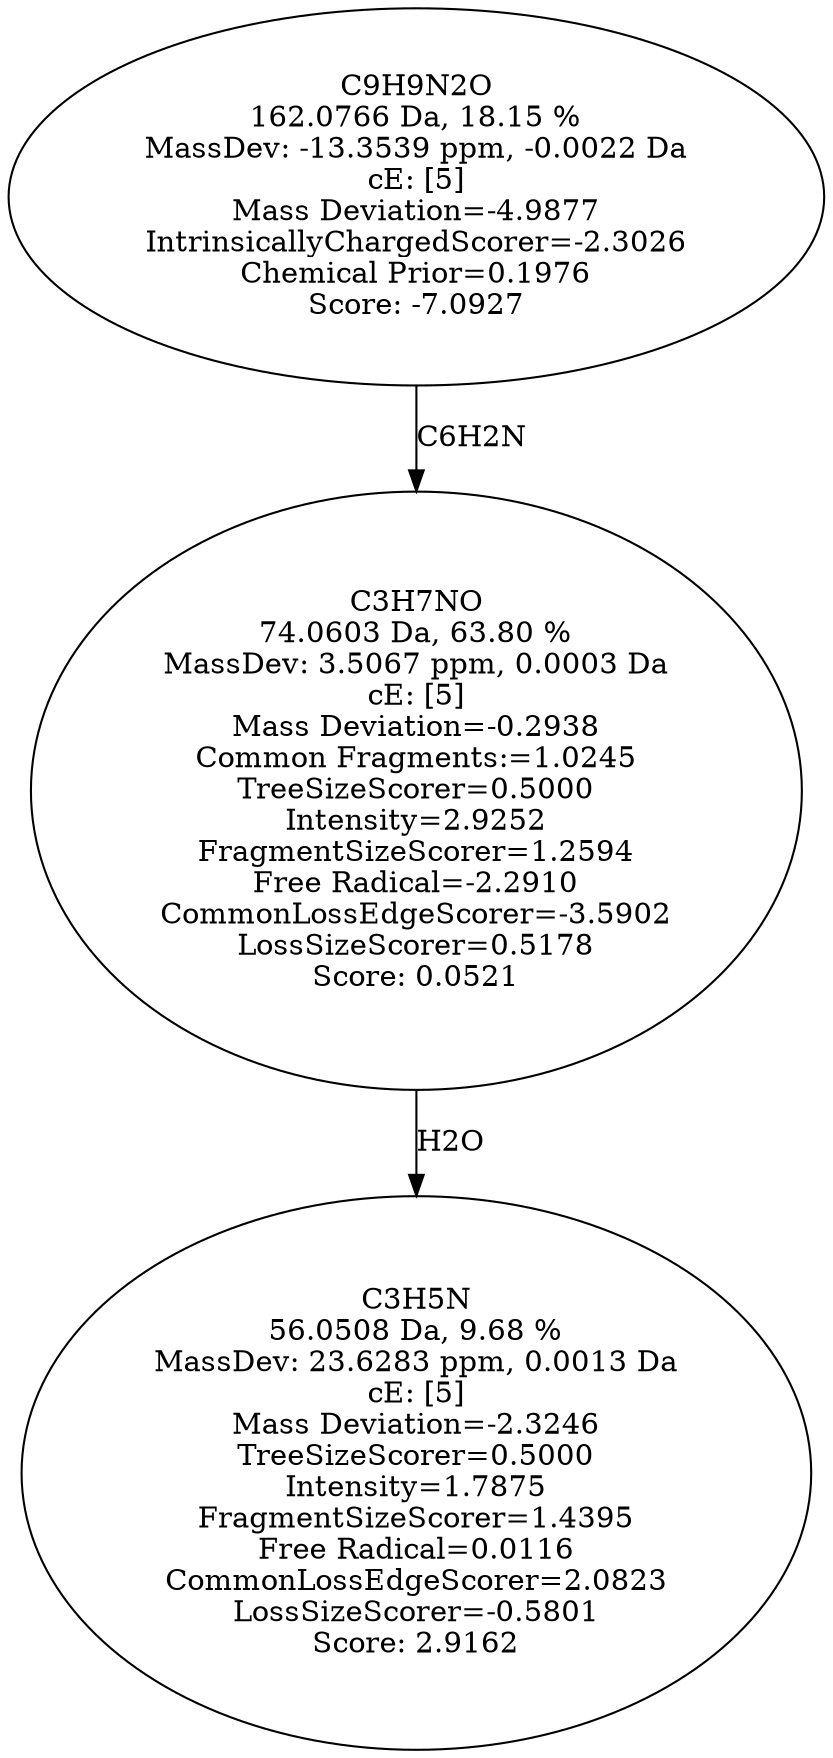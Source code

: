 strict digraph {
v1 [label="C3H5N\n56.0508 Da, 9.68 %\nMassDev: 23.6283 ppm, 0.0013 Da\ncE: [5]\nMass Deviation=-2.3246\nTreeSizeScorer=0.5000\nIntensity=1.7875\nFragmentSizeScorer=1.4395\nFree Radical=0.0116\nCommonLossEdgeScorer=2.0823\nLossSizeScorer=-0.5801\nScore: 2.9162"];
v2 [label="C3H7NO\n74.0603 Da, 63.80 %\nMassDev: 3.5067 ppm, 0.0003 Da\ncE: [5]\nMass Deviation=-0.2938\nCommon Fragments:=1.0245\nTreeSizeScorer=0.5000\nIntensity=2.9252\nFragmentSizeScorer=1.2594\nFree Radical=-2.2910\nCommonLossEdgeScorer=-3.5902\nLossSizeScorer=0.5178\nScore: 0.0521"];
v3 [label="C9H9N2O\n162.0766 Da, 18.15 %\nMassDev: -13.3539 ppm, -0.0022 Da\ncE: [5]\nMass Deviation=-4.9877\nIntrinsicallyChargedScorer=-2.3026\nChemical Prior=0.1976\nScore: -7.0927"];
v2 -> v1 [label="H2O"];
v3 -> v2 [label="C6H2N"];
}